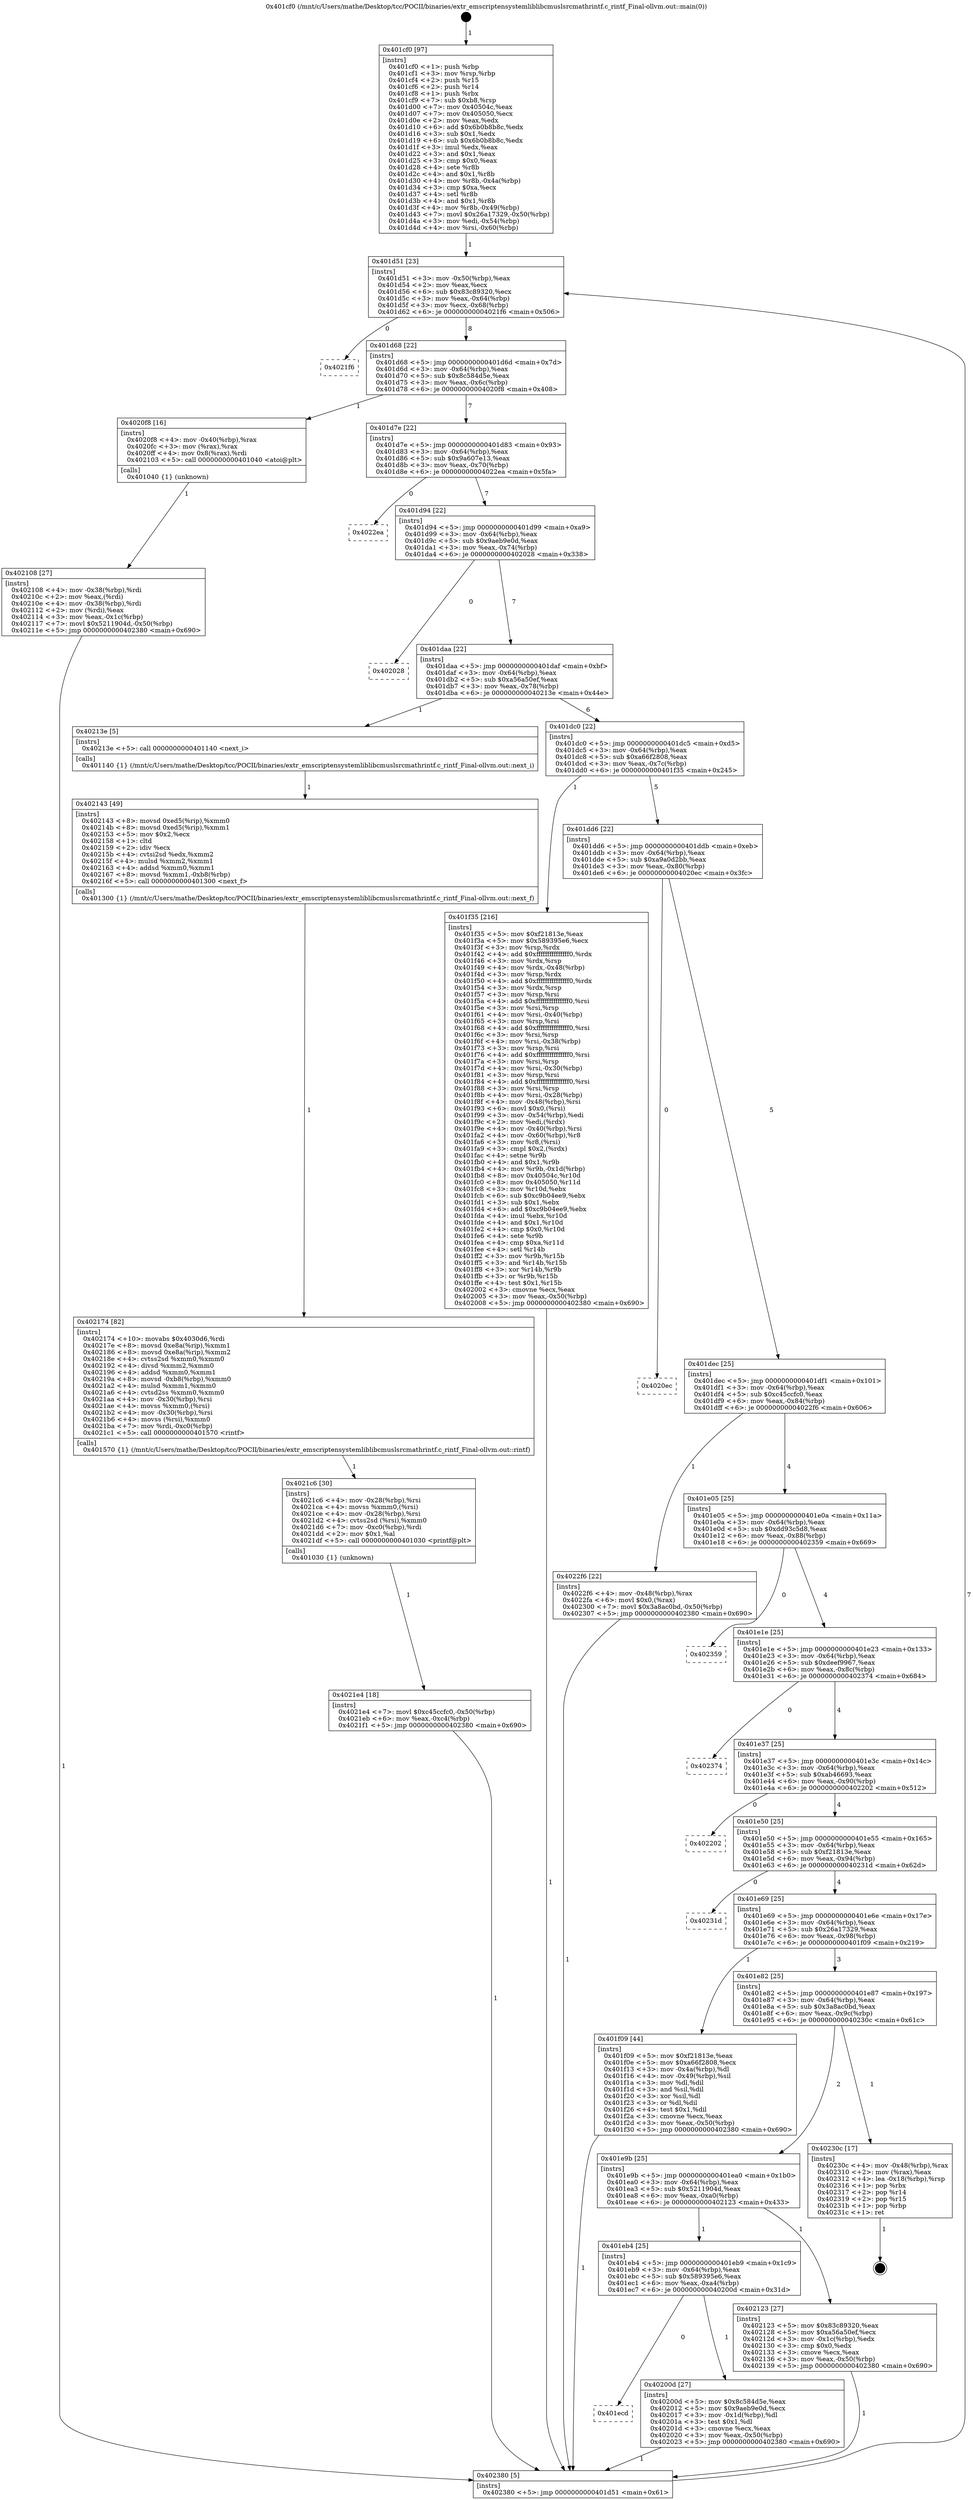 digraph "0x401cf0" {
  label = "0x401cf0 (/mnt/c/Users/mathe/Desktop/tcc/POCII/binaries/extr_emscriptensystemliblibcmuslsrcmathrintf.c_rintf_Final-ollvm.out::main(0))"
  labelloc = "t"
  node[shape=record]

  Entry [label="",width=0.3,height=0.3,shape=circle,fillcolor=black,style=filled]
  "0x401d51" [label="{
     0x401d51 [23]\l
     | [instrs]\l
     &nbsp;&nbsp;0x401d51 \<+3\>: mov -0x50(%rbp),%eax\l
     &nbsp;&nbsp;0x401d54 \<+2\>: mov %eax,%ecx\l
     &nbsp;&nbsp;0x401d56 \<+6\>: sub $0x83c89320,%ecx\l
     &nbsp;&nbsp;0x401d5c \<+3\>: mov %eax,-0x64(%rbp)\l
     &nbsp;&nbsp;0x401d5f \<+3\>: mov %ecx,-0x68(%rbp)\l
     &nbsp;&nbsp;0x401d62 \<+6\>: je 00000000004021f6 \<main+0x506\>\l
  }"]
  "0x4021f6" [label="{
     0x4021f6\l
  }", style=dashed]
  "0x401d68" [label="{
     0x401d68 [22]\l
     | [instrs]\l
     &nbsp;&nbsp;0x401d68 \<+5\>: jmp 0000000000401d6d \<main+0x7d\>\l
     &nbsp;&nbsp;0x401d6d \<+3\>: mov -0x64(%rbp),%eax\l
     &nbsp;&nbsp;0x401d70 \<+5\>: sub $0x8c584d5e,%eax\l
     &nbsp;&nbsp;0x401d75 \<+3\>: mov %eax,-0x6c(%rbp)\l
     &nbsp;&nbsp;0x401d78 \<+6\>: je 00000000004020f8 \<main+0x408\>\l
  }"]
  Exit [label="",width=0.3,height=0.3,shape=circle,fillcolor=black,style=filled,peripheries=2]
  "0x4020f8" [label="{
     0x4020f8 [16]\l
     | [instrs]\l
     &nbsp;&nbsp;0x4020f8 \<+4\>: mov -0x40(%rbp),%rax\l
     &nbsp;&nbsp;0x4020fc \<+3\>: mov (%rax),%rax\l
     &nbsp;&nbsp;0x4020ff \<+4\>: mov 0x8(%rax),%rdi\l
     &nbsp;&nbsp;0x402103 \<+5\>: call 0000000000401040 \<atoi@plt\>\l
     | [calls]\l
     &nbsp;&nbsp;0x401040 \{1\} (unknown)\l
  }"]
  "0x401d7e" [label="{
     0x401d7e [22]\l
     | [instrs]\l
     &nbsp;&nbsp;0x401d7e \<+5\>: jmp 0000000000401d83 \<main+0x93\>\l
     &nbsp;&nbsp;0x401d83 \<+3\>: mov -0x64(%rbp),%eax\l
     &nbsp;&nbsp;0x401d86 \<+5\>: sub $0x9a607e13,%eax\l
     &nbsp;&nbsp;0x401d8b \<+3\>: mov %eax,-0x70(%rbp)\l
     &nbsp;&nbsp;0x401d8e \<+6\>: je 00000000004022ea \<main+0x5fa\>\l
  }"]
  "0x4021e4" [label="{
     0x4021e4 [18]\l
     | [instrs]\l
     &nbsp;&nbsp;0x4021e4 \<+7\>: movl $0xc45ccfc0,-0x50(%rbp)\l
     &nbsp;&nbsp;0x4021eb \<+6\>: mov %eax,-0xc4(%rbp)\l
     &nbsp;&nbsp;0x4021f1 \<+5\>: jmp 0000000000402380 \<main+0x690\>\l
  }"]
  "0x4022ea" [label="{
     0x4022ea\l
  }", style=dashed]
  "0x401d94" [label="{
     0x401d94 [22]\l
     | [instrs]\l
     &nbsp;&nbsp;0x401d94 \<+5\>: jmp 0000000000401d99 \<main+0xa9\>\l
     &nbsp;&nbsp;0x401d99 \<+3\>: mov -0x64(%rbp),%eax\l
     &nbsp;&nbsp;0x401d9c \<+5\>: sub $0x9aeb9e0d,%eax\l
     &nbsp;&nbsp;0x401da1 \<+3\>: mov %eax,-0x74(%rbp)\l
     &nbsp;&nbsp;0x401da4 \<+6\>: je 0000000000402028 \<main+0x338\>\l
  }"]
  "0x4021c6" [label="{
     0x4021c6 [30]\l
     | [instrs]\l
     &nbsp;&nbsp;0x4021c6 \<+4\>: mov -0x28(%rbp),%rsi\l
     &nbsp;&nbsp;0x4021ca \<+4\>: movss %xmm0,(%rsi)\l
     &nbsp;&nbsp;0x4021ce \<+4\>: mov -0x28(%rbp),%rsi\l
     &nbsp;&nbsp;0x4021d2 \<+4\>: cvtss2sd (%rsi),%xmm0\l
     &nbsp;&nbsp;0x4021d6 \<+7\>: mov -0xc0(%rbp),%rdi\l
     &nbsp;&nbsp;0x4021dd \<+2\>: mov $0x1,%al\l
     &nbsp;&nbsp;0x4021df \<+5\>: call 0000000000401030 \<printf@plt\>\l
     | [calls]\l
     &nbsp;&nbsp;0x401030 \{1\} (unknown)\l
  }"]
  "0x402028" [label="{
     0x402028\l
  }", style=dashed]
  "0x401daa" [label="{
     0x401daa [22]\l
     | [instrs]\l
     &nbsp;&nbsp;0x401daa \<+5\>: jmp 0000000000401daf \<main+0xbf\>\l
     &nbsp;&nbsp;0x401daf \<+3\>: mov -0x64(%rbp),%eax\l
     &nbsp;&nbsp;0x401db2 \<+5\>: sub $0xa56a50ef,%eax\l
     &nbsp;&nbsp;0x401db7 \<+3\>: mov %eax,-0x78(%rbp)\l
     &nbsp;&nbsp;0x401dba \<+6\>: je 000000000040213e \<main+0x44e\>\l
  }"]
  "0x402174" [label="{
     0x402174 [82]\l
     | [instrs]\l
     &nbsp;&nbsp;0x402174 \<+10\>: movabs $0x4030d6,%rdi\l
     &nbsp;&nbsp;0x40217e \<+8\>: movsd 0xe8a(%rip),%xmm1\l
     &nbsp;&nbsp;0x402186 \<+8\>: movsd 0xe8a(%rip),%xmm2\l
     &nbsp;&nbsp;0x40218e \<+4\>: cvtss2sd %xmm0,%xmm0\l
     &nbsp;&nbsp;0x402192 \<+4\>: divsd %xmm2,%xmm0\l
     &nbsp;&nbsp;0x402196 \<+4\>: addsd %xmm0,%xmm1\l
     &nbsp;&nbsp;0x40219a \<+8\>: movsd -0xb8(%rbp),%xmm0\l
     &nbsp;&nbsp;0x4021a2 \<+4\>: mulsd %xmm1,%xmm0\l
     &nbsp;&nbsp;0x4021a6 \<+4\>: cvtsd2ss %xmm0,%xmm0\l
     &nbsp;&nbsp;0x4021aa \<+4\>: mov -0x30(%rbp),%rsi\l
     &nbsp;&nbsp;0x4021ae \<+4\>: movss %xmm0,(%rsi)\l
     &nbsp;&nbsp;0x4021b2 \<+4\>: mov -0x30(%rbp),%rsi\l
     &nbsp;&nbsp;0x4021b6 \<+4\>: movss (%rsi),%xmm0\l
     &nbsp;&nbsp;0x4021ba \<+7\>: mov %rdi,-0xc0(%rbp)\l
     &nbsp;&nbsp;0x4021c1 \<+5\>: call 0000000000401570 \<rintf\>\l
     | [calls]\l
     &nbsp;&nbsp;0x401570 \{1\} (/mnt/c/Users/mathe/Desktop/tcc/POCII/binaries/extr_emscriptensystemliblibcmuslsrcmathrintf.c_rintf_Final-ollvm.out::rintf)\l
  }"]
  "0x40213e" [label="{
     0x40213e [5]\l
     | [instrs]\l
     &nbsp;&nbsp;0x40213e \<+5\>: call 0000000000401140 \<next_i\>\l
     | [calls]\l
     &nbsp;&nbsp;0x401140 \{1\} (/mnt/c/Users/mathe/Desktop/tcc/POCII/binaries/extr_emscriptensystemliblibcmuslsrcmathrintf.c_rintf_Final-ollvm.out::next_i)\l
  }"]
  "0x401dc0" [label="{
     0x401dc0 [22]\l
     | [instrs]\l
     &nbsp;&nbsp;0x401dc0 \<+5\>: jmp 0000000000401dc5 \<main+0xd5\>\l
     &nbsp;&nbsp;0x401dc5 \<+3\>: mov -0x64(%rbp),%eax\l
     &nbsp;&nbsp;0x401dc8 \<+5\>: sub $0xa66f2808,%eax\l
     &nbsp;&nbsp;0x401dcd \<+3\>: mov %eax,-0x7c(%rbp)\l
     &nbsp;&nbsp;0x401dd0 \<+6\>: je 0000000000401f35 \<main+0x245\>\l
  }"]
  "0x402143" [label="{
     0x402143 [49]\l
     | [instrs]\l
     &nbsp;&nbsp;0x402143 \<+8\>: movsd 0xed5(%rip),%xmm0\l
     &nbsp;&nbsp;0x40214b \<+8\>: movsd 0xed5(%rip),%xmm1\l
     &nbsp;&nbsp;0x402153 \<+5\>: mov $0x2,%ecx\l
     &nbsp;&nbsp;0x402158 \<+1\>: cltd\l
     &nbsp;&nbsp;0x402159 \<+2\>: idiv %ecx\l
     &nbsp;&nbsp;0x40215b \<+4\>: cvtsi2sd %edx,%xmm2\l
     &nbsp;&nbsp;0x40215f \<+4\>: mulsd %xmm2,%xmm1\l
     &nbsp;&nbsp;0x402163 \<+4\>: addsd %xmm0,%xmm1\l
     &nbsp;&nbsp;0x402167 \<+8\>: movsd %xmm1,-0xb8(%rbp)\l
     &nbsp;&nbsp;0x40216f \<+5\>: call 0000000000401300 \<next_f\>\l
     | [calls]\l
     &nbsp;&nbsp;0x401300 \{1\} (/mnt/c/Users/mathe/Desktop/tcc/POCII/binaries/extr_emscriptensystemliblibcmuslsrcmathrintf.c_rintf_Final-ollvm.out::next_f)\l
  }"]
  "0x401f35" [label="{
     0x401f35 [216]\l
     | [instrs]\l
     &nbsp;&nbsp;0x401f35 \<+5\>: mov $0xf21813e,%eax\l
     &nbsp;&nbsp;0x401f3a \<+5\>: mov $0x589395e6,%ecx\l
     &nbsp;&nbsp;0x401f3f \<+3\>: mov %rsp,%rdx\l
     &nbsp;&nbsp;0x401f42 \<+4\>: add $0xfffffffffffffff0,%rdx\l
     &nbsp;&nbsp;0x401f46 \<+3\>: mov %rdx,%rsp\l
     &nbsp;&nbsp;0x401f49 \<+4\>: mov %rdx,-0x48(%rbp)\l
     &nbsp;&nbsp;0x401f4d \<+3\>: mov %rsp,%rdx\l
     &nbsp;&nbsp;0x401f50 \<+4\>: add $0xfffffffffffffff0,%rdx\l
     &nbsp;&nbsp;0x401f54 \<+3\>: mov %rdx,%rsp\l
     &nbsp;&nbsp;0x401f57 \<+3\>: mov %rsp,%rsi\l
     &nbsp;&nbsp;0x401f5a \<+4\>: add $0xfffffffffffffff0,%rsi\l
     &nbsp;&nbsp;0x401f5e \<+3\>: mov %rsi,%rsp\l
     &nbsp;&nbsp;0x401f61 \<+4\>: mov %rsi,-0x40(%rbp)\l
     &nbsp;&nbsp;0x401f65 \<+3\>: mov %rsp,%rsi\l
     &nbsp;&nbsp;0x401f68 \<+4\>: add $0xfffffffffffffff0,%rsi\l
     &nbsp;&nbsp;0x401f6c \<+3\>: mov %rsi,%rsp\l
     &nbsp;&nbsp;0x401f6f \<+4\>: mov %rsi,-0x38(%rbp)\l
     &nbsp;&nbsp;0x401f73 \<+3\>: mov %rsp,%rsi\l
     &nbsp;&nbsp;0x401f76 \<+4\>: add $0xfffffffffffffff0,%rsi\l
     &nbsp;&nbsp;0x401f7a \<+3\>: mov %rsi,%rsp\l
     &nbsp;&nbsp;0x401f7d \<+4\>: mov %rsi,-0x30(%rbp)\l
     &nbsp;&nbsp;0x401f81 \<+3\>: mov %rsp,%rsi\l
     &nbsp;&nbsp;0x401f84 \<+4\>: add $0xfffffffffffffff0,%rsi\l
     &nbsp;&nbsp;0x401f88 \<+3\>: mov %rsi,%rsp\l
     &nbsp;&nbsp;0x401f8b \<+4\>: mov %rsi,-0x28(%rbp)\l
     &nbsp;&nbsp;0x401f8f \<+4\>: mov -0x48(%rbp),%rsi\l
     &nbsp;&nbsp;0x401f93 \<+6\>: movl $0x0,(%rsi)\l
     &nbsp;&nbsp;0x401f99 \<+3\>: mov -0x54(%rbp),%edi\l
     &nbsp;&nbsp;0x401f9c \<+2\>: mov %edi,(%rdx)\l
     &nbsp;&nbsp;0x401f9e \<+4\>: mov -0x40(%rbp),%rsi\l
     &nbsp;&nbsp;0x401fa2 \<+4\>: mov -0x60(%rbp),%r8\l
     &nbsp;&nbsp;0x401fa6 \<+3\>: mov %r8,(%rsi)\l
     &nbsp;&nbsp;0x401fa9 \<+3\>: cmpl $0x2,(%rdx)\l
     &nbsp;&nbsp;0x401fac \<+4\>: setne %r9b\l
     &nbsp;&nbsp;0x401fb0 \<+4\>: and $0x1,%r9b\l
     &nbsp;&nbsp;0x401fb4 \<+4\>: mov %r9b,-0x1d(%rbp)\l
     &nbsp;&nbsp;0x401fb8 \<+8\>: mov 0x40504c,%r10d\l
     &nbsp;&nbsp;0x401fc0 \<+8\>: mov 0x405050,%r11d\l
     &nbsp;&nbsp;0x401fc8 \<+3\>: mov %r10d,%ebx\l
     &nbsp;&nbsp;0x401fcb \<+6\>: sub $0xc9b04ee9,%ebx\l
     &nbsp;&nbsp;0x401fd1 \<+3\>: sub $0x1,%ebx\l
     &nbsp;&nbsp;0x401fd4 \<+6\>: add $0xc9b04ee9,%ebx\l
     &nbsp;&nbsp;0x401fda \<+4\>: imul %ebx,%r10d\l
     &nbsp;&nbsp;0x401fde \<+4\>: and $0x1,%r10d\l
     &nbsp;&nbsp;0x401fe2 \<+4\>: cmp $0x0,%r10d\l
     &nbsp;&nbsp;0x401fe6 \<+4\>: sete %r9b\l
     &nbsp;&nbsp;0x401fea \<+4\>: cmp $0xa,%r11d\l
     &nbsp;&nbsp;0x401fee \<+4\>: setl %r14b\l
     &nbsp;&nbsp;0x401ff2 \<+3\>: mov %r9b,%r15b\l
     &nbsp;&nbsp;0x401ff5 \<+3\>: and %r14b,%r15b\l
     &nbsp;&nbsp;0x401ff8 \<+3\>: xor %r14b,%r9b\l
     &nbsp;&nbsp;0x401ffb \<+3\>: or %r9b,%r15b\l
     &nbsp;&nbsp;0x401ffe \<+4\>: test $0x1,%r15b\l
     &nbsp;&nbsp;0x402002 \<+3\>: cmovne %ecx,%eax\l
     &nbsp;&nbsp;0x402005 \<+3\>: mov %eax,-0x50(%rbp)\l
     &nbsp;&nbsp;0x402008 \<+5\>: jmp 0000000000402380 \<main+0x690\>\l
  }"]
  "0x401dd6" [label="{
     0x401dd6 [22]\l
     | [instrs]\l
     &nbsp;&nbsp;0x401dd6 \<+5\>: jmp 0000000000401ddb \<main+0xeb\>\l
     &nbsp;&nbsp;0x401ddb \<+3\>: mov -0x64(%rbp),%eax\l
     &nbsp;&nbsp;0x401dde \<+5\>: sub $0xa9a0d2bb,%eax\l
     &nbsp;&nbsp;0x401de3 \<+3\>: mov %eax,-0x80(%rbp)\l
     &nbsp;&nbsp;0x401de6 \<+6\>: je 00000000004020ec \<main+0x3fc\>\l
  }"]
  "0x402108" [label="{
     0x402108 [27]\l
     | [instrs]\l
     &nbsp;&nbsp;0x402108 \<+4\>: mov -0x38(%rbp),%rdi\l
     &nbsp;&nbsp;0x40210c \<+2\>: mov %eax,(%rdi)\l
     &nbsp;&nbsp;0x40210e \<+4\>: mov -0x38(%rbp),%rdi\l
     &nbsp;&nbsp;0x402112 \<+2\>: mov (%rdi),%eax\l
     &nbsp;&nbsp;0x402114 \<+3\>: mov %eax,-0x1c(%rbp)\l
     &nbsp;&nbsp;0x402117 \<+7\>: movl $0x5211904d,-0x50(%rbp)\l
     &nbsp;&nbsp;0x40211e \<+5\>: jmp 0000000000402380 \<main+0x690\>\l
  }"]
  "0x4020ec" [label="{
     0x4020ec\l
  }", style=dashed]
  "0x401dec" [label="{
     0x401dec [25]\l
     | [instrs]\l
     &nbsp;&nbsp;0x401dec \<+5\>: jmp 0000000000401df1 \<main+0x101\>\l
     &nbsp;&nbsp;0x401df1 \<+3\>: mov -0x64(%rbp),%eax\l
     &nbsp;&nbsp;0x401df4 \<+5\>: sub $0xc45ccfc0,%eax\l
     &nbsp;&nbsp;0x401df9 \<+6\>: mov %eax,-0x84(%rbp)\l
     &nbsp;&nbsp;0x401dff \<+6\>: je 00000000004022f6 \<main+0x606\>\l
  }"]
  "0x401ecd" [label="{
     0x401ecd\l
  }", style=dashed]
  "0x4022f6" [label="{
     0x4022f6 [22]\l
     | [instrs]\l
     &nbsp;&nbsp;0x4022f6 \<+4\>: mov -0x48(%rbp),%rax\l
     &nbsp;&nbsp;0x4022fa \<+6\>: movl $0x0,(%rax)\l
     &nbsp;&nbsp;0x402300 \<+7\>: movl $0x3a8ac0bd,-0x50(%rbp)\l
     &nbsp;&nbsp;0x402307 \<+5\>: jmp 0000000000402380 \<main+0x690\>\l
  }"]
  "0x401e05" [label="{
     0x401e05 [25]\l
     | [instrs]\l
     &nbsp;&nbsp;0x401e05 \<+5\>: jmp 0000000000401e0a \<main+0x11a\>\l
     &nbsp;&nbsp;0x401e0a \<+3\>: mov -0x64(%rbp),%eax\l
     &nbsp;&nbsp;0x401e0d \<+5\>: sub $0xdd93c5d8,%eax\l
     &nbsp;&nbsp;0x401e12 \<+6\>: mov %eax,-0x88(%rbp)\l
     &nbsp;&nbsp;0x401e18 \<+6\>: je 0000000000402359 \<main+0x669\>\l
  }"]
  "0x40200d" [label="{
     0x40200d [27]\l
     | [instrs]\l
     &nbsp;&nbsp;0x40200d \<+5\>: mov $0x8c584d5e,%eax\l
     &nbsp;&nbsp;0x402012 \<+5\>: mov $0x9aeb9e0d,%ecx\l
     &nbsp;&nbsp;0x402017 \<+3\>: mov -0x1d(%rbp),%dl\l
     &nbsp;&nbsp;0x40201a \<+3\>: test $0x1,%dl\l
     &nbsp;&nbsp;0x40201d \<+3\>: cmovne %ecx,%eax\l
     &nbsp;&nbsp;0x402020 \<+3\>: mov %eax,-0x50(%rbp)\l
     &nbsp;&nbsp;0x402023 \<+5\>: jmp 0000000000402380 \<main+0x690\>\l
  }"]
  "0x402359" [label="{
     0x402359\l
  }", style=dashed]
  "0x401e1e" [label="{
     0x401e1e [25]\l
     | [instrs]\l
     &nbsp;&nbsp;0x401e1e \<+5\>: jmp 0000000000401e23 \<main+0x133\>\l
     &nbsp;&nbsp;0x401e23 \<+3\>: mov -0x64(%rbp),%eax\l
     &nbsp;&nbsp;0x401e26 \<+5\>: sub $0xdeef9967,%eax\l
     &nbsp;&nbsp;0x401e2b \<+6\>: mov %eax,-0x8c(%rbp)\l
     &nbsp;&nbsp;0x401e31 \<+6\>: je 0000000000402374 \<main+0x684\>\l
  }"]
  "0x401eb4" [label="{
     0x401eb4 [25]\l
     | [instrs]\l
     &nbsp;&nbsp;0x401eb4 \<+5\>: jmp 0000000000401eb9 \<main+0x1c9\>\l
     &nbsp;&nbsp;0x401eb9 \<+3\>: mov -0x64(%rbp),%eax\l
     &nbsp;&nbsp;0x401ebc \<+5\>: sub $0x589395e6,%eax\l
     &nbsp;&nbsp;0x401ec1 \<+6\>: mov %eax,-0xa4(%rbp)\l
     &nbsp;&nbsp;0x401ec7 \<+6\>: je 000000000040200d \<main+0x31d\>\l
  }"]
  "0x402374" [label="{
     0x402374\l
  }", style=dashed]
  "0x401e37" [label="{
     0x401e37 [25]\l
     | [instrs]\l
     &nbsp;&nbsp;0x401e37 \<+5\>: jmp 0000000000401e3c \<main+0x14c\>\l
     &nbsp;&nbsp;0x401e3c \<+3\>: mov -0x64(%rbp),%eax\l
     &nbsp;&nbsp;0x401e3f \<+5\>: sub $0xab46693,%eax\l
     &nbsp;&nbsp;0x401e44 \<+6\>: mov %eax,-0x90(%rbp)\l
     &nbsp;&nbsp;0x401e4a \<+6\>: je 0000000000402202 \<main+0x512\>\l
  }"]
  "0x402123" [label="{
     0x402123 [27]\l
     | [instrs]\l
     &nbsp;&nbsp;0x402123 \<+5\>: mov $0x83c89320,%eax\l
     &nbsp;&nbsp;0x402128 \<+5\>: mov $0xa56a50ef,%ecx\l
     &nbsp;&nbsp;0x40212d \<+3\>: mov -0x1c(%rbp),%edx\l
     &nbsp;&nbsp;0x402130 \<+3\>: cmp $0x0,%edx\l
     &nbsp;&nbsp;0x402133 \<+3\>: cmove %ecx,%eax\l
     &nbsp;&nbsp;0x402136 \<+3\>: mov %eax,-0x50(%rbp)\l
     &nbsp;&nbsp;0x402139 \<+5\>: jmp 0000000000402380 \<main+0x690\>\l
  }"]
  "0x402202" [label="{
     0x402202\l
  }", style=dashed]
  "0x401e50" [label="{
     0x401e50 [25]\l
     | [instrs]\l
     &nbsp;&nbsp;0x401e50 \<+5\>: jmp 0000000000401e55 \<main+0x165\>\l
     &nbsp;&nbsp;0x401e55 \<+3\>: mov -0x64(%rbp),%eax\l
     &nbsp;&nbsp;0x401e58 \<+5\>: sub $0xf21813e,%eax\l
     &nbsp;&nbsp;0x401e5d \<+6\>: mov %eax,-0x94(%rbp)\l
     &nbsp;&nbsp;0x401e63 \<+6\>: je 000000000040231d \<main+0x62d\>\l
  }"]
  "0x401e9b" [label="{
     0x401e9b [25]\l
     | [instrs]\l
     &nbsp;&nbsp;0x401e9b \<+5\>: jmp 0000000000401ea0 \<main+0x1b0\>\l
     &nbsp;&nbsp;0x401ea0 \<+3\>: mov -0x64(%rbp),%eax\l
     &nbsp;&nbsp;0x401ea3 \<+5\>: sub $0x5211904d,%eax\l
     &nbsp;&nbsp;0x401ea8 \<+6\>: mov %eax,-0xa0(%rbp)\l
     &nbsp;&nbsp;0x401eae \<+6\>: je 0000000000402123 \<main+0x433\>\l
  }"]
  "0x40231d" [label="{
     0x40231d\l
  }", style=dashed]
  "0x401e69" [label="{
     0x401e69 [25]\l
     | [instrs]\l
     &nbsp;&nbsp;0x401e69 \<+5\>: jmp 0000000000401e6e \<main+0x17e\>\l
     &nbsp;&nbsp;0x401e6e \<+3\>: mov -0x64(%rbp),%eax\l
     &nbsp;&nbsp;0x401e71 \<+5\>: sub $0x26a17329,%eax\l
     &nbsp;&nbsp;0x401e76 \<+6\>: mov %eax,-0x98(%rbp)\l
     &nbsp;&nbsp;0x401e7c \<+6\>: je 0000000000401f09 \<main+0x219\>\l
  }"]
  "0x40230c" [label="{
     0x40230c [17]\l
     | [instrs]\l
     &nbsp;&nbsp;0x40230c \<+4\>: mov -0x48(%rbp),%rax\l
     &nbsp;&nbsp;0x402310 \<+2\>: mov (%rax),%eax\l
     &nbsp;&nbsp;0x402312 \<+4\>: lea -0x18(%rbp),%rsp\l
     &nbsp;&nbsp;0x402316 \<+1\>: pop %rbx\l
     &nbsp;&nbsp;0x402317 \<+2\>: pop %r14\l
     &nbsp;&nbsp;0x402319 \<+2\>: pop %r15\l
     &nbsp;&nbsp;0x40231b \<+1\>: pop %rbp\l
     &nbsp;&nbsp;0x40231c \<+1\>: ret\l
  }"]
  "0x401f09" [label="{
     0x401f09 [44]\l
     | [instrs]\l
     &nbsp;&nbsp;0x401f09 \<+5\>: mov $0xf21813e,%eax\l
     &nbsp;&nbsp;0x401f0e \<+5\>: mov $0xa66f2808,%ecx\l
     &nbsp;&nbsp;0x401f13 \<+3\>: mov -0x4a(%rbp),%dl\l
     &nbsp;&nbsp;0x401f16 \<+4\>: mov -0x49(%rbp),%sil\l
     &nbsp;&nbsp;0x401f1a \<+3\>: mov %dl,%dil\l
     &nbsp;&nbsp;0x401f1d \<+3\>: and %sil,%dil\l
     &nbsp;&nbsp;0x401f20 \<+3\>: xor %sil,%dl\l
     &nbsp;&nbsp;0x401f23 \<+3\>: or %dl,%dil\l
     &nbsp;&nbsp;0x401f26 \<+4\>: test $0x1,%dil\l
     &nbsp;&nbsp;0x401f2a \<+3\>: cmovne %ecx,%eax\l
     &nbsp;&nbsp;0x401f2d \<+3\>: mov %eax,-0x50(%rbp)\l
     &nbsp;&nbsp;0x401f30 \<+5\>: jmp 0000000000402380 \<main+0x690\>\l
  }"]
  "0x401e82" [label="{
     0x401e82 [25]\l
     | [instrs]\l
     &nbsp;&nbsp;0x401e82 \<+5\>: jmp 0000000000401e87 \<main+0x197\>\l
     &nbsp;&nbsp;0x401e87 \<+3\>: mov -0x64(%rbp),%eax\l
     &nbsp;&nbsp;0x401e8a \<+5\>: sub $0x3a8ac0bd,%eax\l
     &nbsp;&nbsp;0x401e8f \<+6\>: mov %eax,-0x9c(%rbp)\l
     &nbsp;&nbsp;0x401e95 \<+6\>: je 000000000040230c \<main+0x61c\>\l
  }"]
  "0x402380" [label="{
     0x402380 [5]\l
     | [instrs]\l
     &nbsp;&nbsp;0x402380 \<+5\>: jmp 0000000000401d51 \<main+0x61\>\l
  }"]
  "0x401cf0" [label="{
     0x401cf0 [97]\l
     | [instrs]\l
     &nbsp;&nbsp;0x401cf0 \<+1\>: push %rbp\l
     &nbsp;&nbsp;0x401cf1 \<+3\>: mov %rsp,%rbp\l
     &nbsp;&nbsp;0x401cf4 \<+2\>: push %r15\l
     &nbsp;&nbsp;0x401cf6 \<+2\>: push %r14\l
     &nbsp;&nbsp;0x401cf8 \<+1\>: push %rbx\l
     &nbsp;&nbsp;0x401cf9 \<+7\>: sub $0xb8,%rsp\l
     &nbsp;&nbsp;0x401d00 \<+7\>: mov 0x40504c,%eax\l
     &nbsp;&nbsp;0x401d07 \<+7\>: mov 0x405050,%ecx\l
     &nbsp;&nbsp;0x401d0e \<+2\>: mov %eax,%edx\l
     &nbsp;&nbsp;0x401d10 \<+6\>: add $0x6b0b8b8c,%edx\l
     &nbsp;&nbsp;0x401d16 \<+3\>: sub $0x1,%edx\l
     &nbsp;&nbsp;0x401d19 \<+6\>: sub $0x6b0b8b8c,%edx\l
     &nbsp;&nbsp;0x401d1f \<+3\>: imul %edx,%eax\l
     &nbsp;&nbsp;0x401d22 \<+3\>: and $0x1,%eax\l
     &nbsp;&nbsp;0x401d25 \<+3\>: cmp $0x0,%eax\l
     &nbsp;&nbsp;0x401d28 \<+4\>: sete %r8b\l
     &nbsp;&nbsp;0x401d2c \<+4\>: and $0x1,%r8b\l
     &nbsp;&nbsp;0x401d30 \<+4\>: mov %r8b,-0x4a(%rbp)\l
     &nbsp;&nbsp;0x401d34 \<+3\>: cmp $0xa,%ecx\l
     &nbsp;&nbsp;0x401d37 \<+4\>: setl %r8b\l
     &nbsp;&nbsp;0x401d3b \<+4\>: and $0x1,%r8b\l
     &nbsp;&nbsp;0x401d3f \<+4\>: mov %r8b,-0x49(%rbp)\l
     &nbsp;&nbsp;0x401d43 \<+7\>: movl $0x26a17329,-0x50(%rbp)\l
     &nbsp;&nbsp;0x401d4a \<+3\>: mov %edi,-0x54(%rbp)\l
     &nbsp;&nbsp;0x401d4d \<+4\>: mov %rsi,-0x60(%rbp)\l
  }"]
  Entry -> "0x401cf0" [label=" 1"]
  "0x401d51" -> "0x4021f6" [label=" 0"]
  "0x401d51" -> "0x401d68" [label=" 8"]
  "0x40230c" -> Exit [label=" 1"]
  "0x401d68" -> "0x4020f8" [label=" 1"]
  "0x401d68" -> "0x401d7e" [label=" 7"]
  "0x4022f6" -> "0x402380" [label=" 1"]
  "0x401d7e" -> "0x4022ea" [label=" 0"]
  "0x401d7e" -> "0x401d94" [label=" 7"]
  "0x4021e4" -> "0x402380" [label=" 1"]
  "0x401d94" -> "0x402028" [label=" 0"]
  "0x401d94" -> "0x401daa" [label=" 7"]
  "0x4021c6" -> "0x4021e4" [label=" 1"]
  "0x401daa" -> "0x40213e" [label=" 1"]
  "0x401daa" -> "0x401dc0" [label=" 6"]
  "0x402174" -> "0x4021c6" [label=" 1"]
  "0x401dc0" -> "0x401f35" [label=" 1"]
  "0x401dc0" -> "0x401dd6" [label=" 5"]
  "0x402143" -> "0x402174" [label=" 1"]
  "0x401dd6" -> "0x4020ec" [label=" 0"]
  "0x401dd6" -> "0x401dec" [label=" 5"]
  "0x40213e" -> "0x402143" [label=" 1"]
  "0x401dec" -> "0x4022f6" [label=" 1"]
  "0x401dec" -> "0x401e05" [label=" 4"]
  "0x402123" -> "0x402380" [label=" 1"]
  "0x401e05" -> "0x402359" [label=" 0"]
  "0x401e05" -> "0x401e1e" [label=" 4"]
  "0x402108" -> "0x402380" [label=" 1"]
  "0x401e1e" -> "0x402374" [label=" 0"]
  "0x401e1e" -> "0x401e37" [label=" 4"]
  "0x40200d" -> "0x402380" [label=" 1"]
  "0x401e37" -> "0x402202" [label=" 0"]
  "0x401e37" -> "0x401e50" [label=" 4"]
  "0x401eb4" -> "0x401ecd" [label=" 0"]
  "0x401e50" -> "0x40231d" [label=" 0"]
  "0x401e50" -> "0x401e69" [label=" 4"]
  "0x4020f8" -> "0x402108" [label=" 1"]
  "0x401e69" -> "0x401f09" [label=" 1"]
  "0x401e69" -> "0x401e82" [label=" 3"]
  "0x401f09" -> "0x402380" [label=" 1"]
  "0x401cf0" -> "0x401d51" [label=" 1"]
  "0x402380" -> "0x401d51" [label=" 7"]
  "0x401f35" -> "0x402380" [label=" 1"]
  "0x401e9b" -> "0x401eb4" [label=" 1"]
  "0x401e82" -> "0x40230c" [label=" 1"]
  "0x401e82" -> "0x401e9b" [label=" 2"]
  "0x401eb4" -> "0x40200d" [label=" 1"]
  "0x401e9b" -> "0x402123" [label=" 1"]
}

